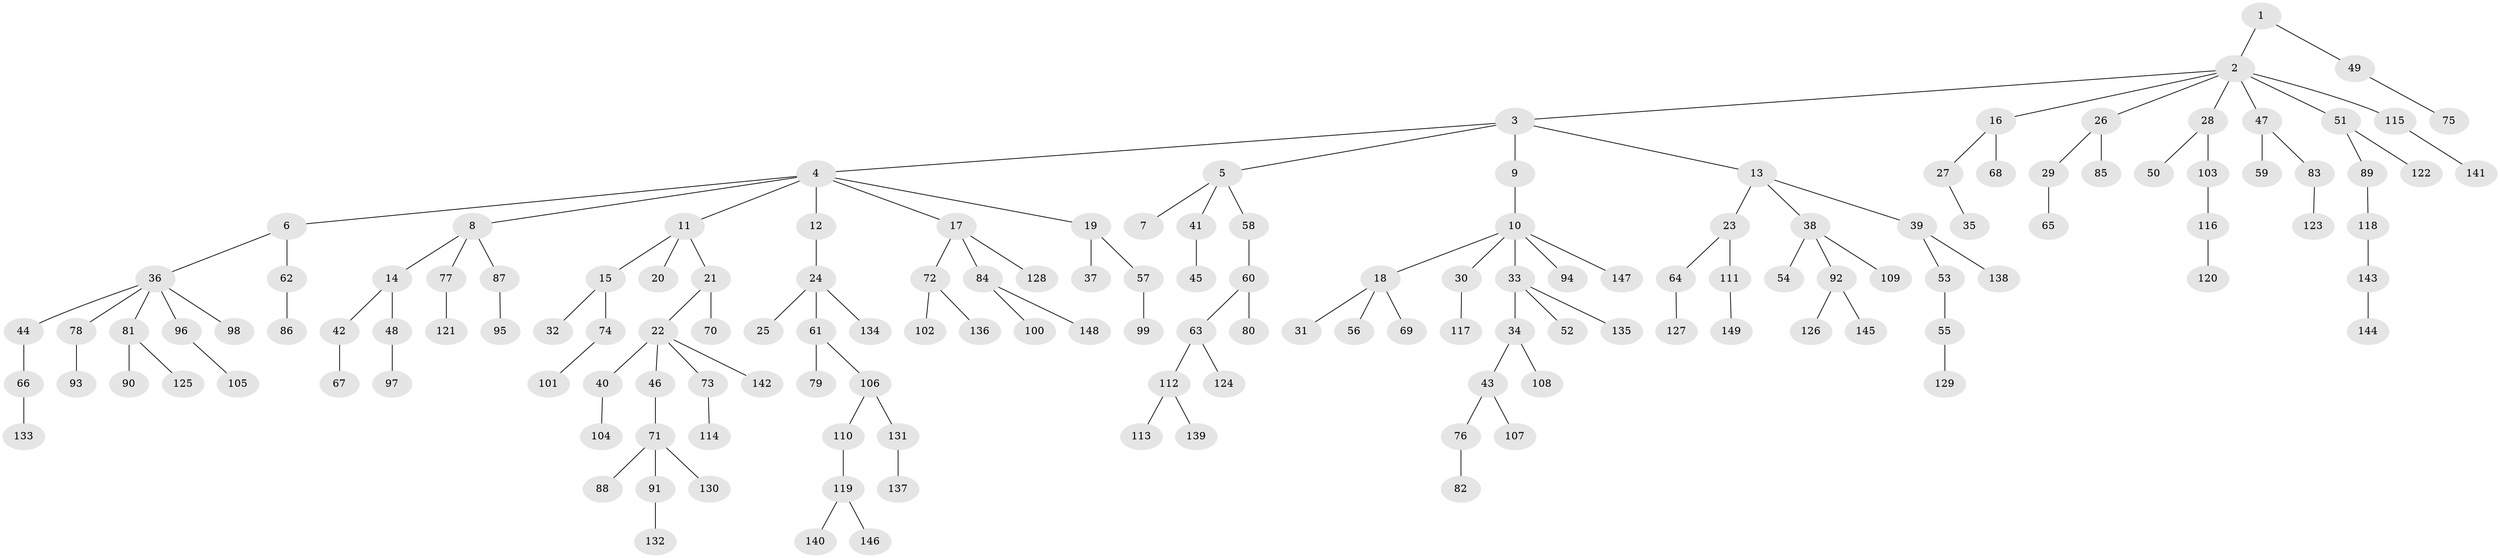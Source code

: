 // coarse degree distribution, {2: 0.23300970873786409, 9: 0.019417475728155338, 7: 0.009708737864077669, 3: 0.13592233009708737, 1: 0.5339805825242718, 5: 0.05825242718446602, 4: 0.009708737864077669}
// Generated by graph-tools (version 1.1) at 2025/42/03/06/25 10:42:05]
// undirected, 149 vertices, 148 edges
graph export_dot {
graph [start="1"]
  node [color=gray90,style=filled];
  1;
  2;
  3;
  4;
  5;
  6;
  7;
  8;
  9;
  10;
  11;
  12;
  13;
  14;
  15;
  16;
  17;
  18;
  19;
  20;
  21;
  22;
  23;
  24;
  25;
  26;
  27;
  28;
  29;
  30;
  31;
  32;
  33;
  34;
  35;
  36;
  37;
  38;
  39;
  40;
  41;
  42;
  43;
  44;
  45;
  46;
  47;
  48;
  49;
  50;
  51;
  52;
  53;
  54;
  55;
  56;
  57;
  58;
  59;
  60;
  61;
  62;
  63;
  64;
  65;
  66;
  67;
  68;
  69;
  70;
  71;
  72;
  73;
  74;
  75;
  76;
  77;
  78;
  79;
  80;
  81;
  82;
  83;
  84;
  85;
  86;
  87;
  88;
  89;
  90;
  91;
  92;
  93;
  94;
  95;
  96;
  97;
  98;
  99;
  100;
  101;
  102;
  103;
  104;
  105;
  106;
  107;
  108;
  109;
  110;
  111;
  112;
  113;
  114;
  115;
  116;
  117;
  118;
  119;
  120;
  121;
  122;
  123;
  124;
  125;
  126;
  127;
  128;
  129;
  130;
  131;
  132;
  133;
  134;
  135;
  136;
  137;
  138;
  139;
  140;
  141;
  142;
  143;
  144;
  145;
  146;
  147;
  148;
  149;
  1 -- 2;
  1 -- 49;
  2 -- 3;
  2 -- 16;
  2 -- 26;
  2 -- 28;
  2 -- 47;
  2 -- 51;
  2 -- 115;
  3 -- 4;
  3 -- 5;
  3 -- 9;
  3 -- 13;
  4 -- 6;
  4 -- 8;
  4 -- 11;
  4 -- 12;
  4 -- 17;
  4 -- 19;
  5 -- 7;
  5 -- 41;
  5 -- 58;
  6 -- 36;
  6 -- 62;
  8 -- 14;
  8 -- 77;
  8 -- 87;
  9 -- 10;
  10 -- 18;
  10 -- 30;
  10 -- 33;
  10 -- 94;
  10 -- 147;
  11 -- 15;
  11 -- 20;
  11 -- 21;
  12 -- 24;
  13 -- 23;
  13 -- 38;
  13 -- 39;
  14 -- 42;
  14 -- 48;
  15 -- 32;
  15 -- 74;
  16 -- 27;
  16 -- 68;
  17 -- 72;
  17 -- 84;
  17 -- 128;
  18 -- 31;
  18 -- 56;
  18 -- 69;
  19 -- 37;
  19 -- 57;
  21 -- 22;
  21 -- 70;
  22 -- 40;
  22 -- 46;
  22 -- 73;
  22 -- 142;
  23 -- 64;
  23 -- 111;
  24 -- 25;
  24 -- 61;
  24 -- 134;
  26 -- 29;
  26 -- 85;
  27 -- 35;
  28 -- 50;
  28 -- 103;
  29 -- 65;
  30 -- 117;
  33 -- 34;
  33 -- 52;
  33 -- 135;
  34 -- 43;
  34 -- 108;
  36 -- 44;
  36 -- 78;
  36 -- 81;
  36 -- 96;
  36 -- 98;
  38 -- 54;
  38 -- 92;
  38 -- 109;
  39 -- 53;
  39 -- 138;
  40 -- 104;
  41 -- 45;
  42 -- 67;
  43 -- 76;
  43 -- 107;
  44 -- 66;
  46 -- 71;
  47 -- 59;
  47 -- 83;
  48 -- 97;
  49 -- 75;
  51 -- 89;
  51 -- 122;
  53 -- 55;
  55 -- 129;
  57 -- 99;
  58 -- 60;
  60 -- 63;
  60 -- 80;
  61 -- 79;
  61 -- 106;
  62 -- 86;
  63 -- 112;
  63 -- 124;
  64 -- 127;
  66 -- 133;
  71 -- 88;
  71 -- 91;
  71 -- 130;
  72 -- 102;
  72 -- 136;
  73 -- 114;
  74 -- 101;
  76 -- 82;
  77 -- 121;
  78 -- 93;
  81 -- 90;
  81 -- 125;
  83 -- 123;
  84 -- 100;
  84 -- 148;
  87 -- 95;
  89 -- 118;
  91 -- 132;
  92 -- 126;
  92 -- 145;
  96 -- 105;
  103 -- 116;
  106 -- 110;
  106 -- 131;
  110 -- 119;
  111 -- 149;
  112 -- 113;
  112 -- 139;
  115 -- 141;
  116 -- 120;
  118 -- 143;
  119 -- 140;
  119 -- 146;
  131 -- 137;
  143 -- 144;
}
